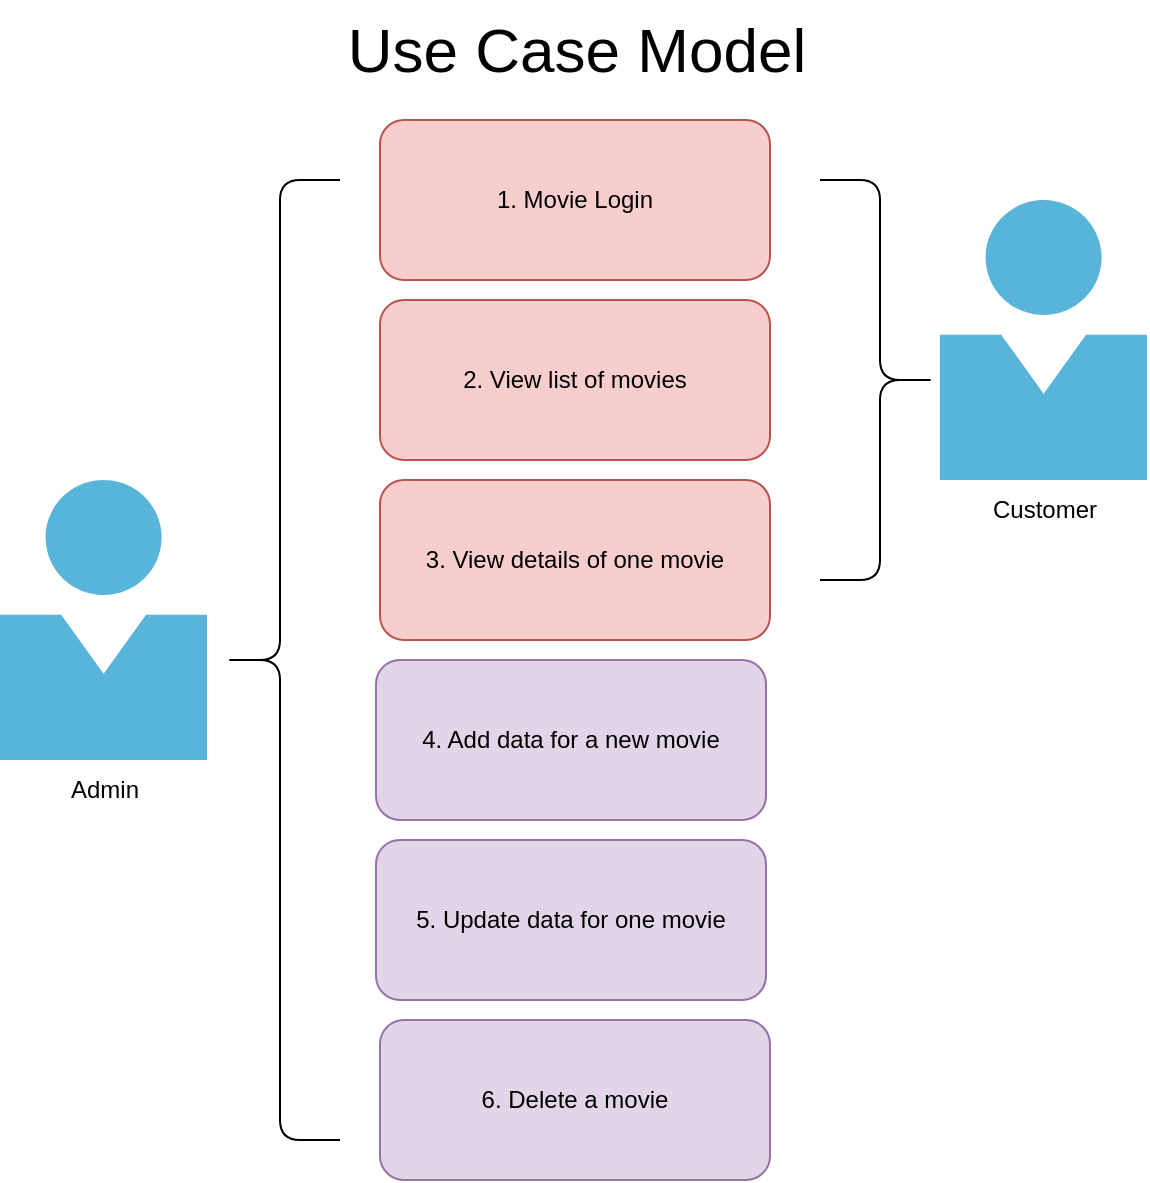 <mxfile version="23.0.1" type="device">
  <diagram name="Page-1" id="OclpIIvK60T-87HUuJKt">
    <mxGraphModel dx="1434" dy="738" grid="1" gridSize="10" guides="1" tooltips="1" connect="1" arrows="1" fold="1" page="1" pageScale="1" pageWidth="850" pageHeight="1100" math="0" shadow="0">
      <root>
        <mxCell id="0" />
        <mxCell id="1" parent="0" />
        <mxCell id="p7DtQNUJsWvajAgqIWX6-1" value="Use Case Model" style="text;html=1;align=center;verticalAlign=middle;resizable=0;points=[];autosize=1;strokeColor=none;fillColor=none;fontSize=31;" vertex="1" parent="1">
          <mxGeometry x="302.5" y="100" width="250" height="50" as="geometry" />
        </mxCell>
        <mxCell id="p7DtQNUJsWvajAgqIWX6-2" value="" style="image;aspect=fixed;html=1;points=[];align=center;fontSize=12;image=img/lib/mscae/Person.svg;imageBackground=none;" vertex="1" parent="1">
          <mxGeometry x="610" y="200" width="103.6" height="140" as="geometry" />
        </mxCell>
        <mxCell id="p7DtQNUJsWvajAgqIWX6-3" value="" style="image;sketch=0;aspect=fixed;html=1;points=[];align=center;fontSize=12;image=img/lib/mscae/Person.svg;" vertex="1" parent="1">
          <mxGeometry x="140" y="340" width="103.6" height="140" as="geometry" />
        </mxCell>
        <mxCell id="p7DtQNUJsWvajAgqIWX6-4" value="1. Movie Login" style="rounded=1;whiteSpace=wrap;html=1;fillColor=#f8cecc;strokeColor=#b85450;" vertex="1" parent="1">
          <mxGeometry x="330" y="160" width="195" height="80" as="geometry" />
        </mxCell>
        <mxCell id="p7DtQNUJsWvajAgqIWX6-5" value="2. View list of movies" style="rounded=1;whiteSpace=wrap;html=1;fillColor=#f8cecc;strokeColor=#b85450;" vertex="1" parent="1">
          <mxGeometry x="330" y="250" width="195" height="80" as="geometry" />
        </mxCell>
        <mxCell id="p7DtQNUJsWvajAgqIWX6-6" value="3. View details of one movie" style="rounded=1;whiteSpace=wrap;html=1;fillColor=#f8cecc;strokeColor=#b85450;" vertex="1" parent="1">
          <mxGeometry x="330" y="340" width="195" height="80" as="geometry" />
        </mxCell>
        <mxCell id="p7DtQNUJsWvajAgqIWX6-7" value="4. Add data for a new movie" style="rounded=1;whiteSpace=wrap;html=1;fillColor=#e1d5e7;strokeColor=#9673a6;" vertex="1" parent="1">
          <mxGeometry x="328" y="430" width="195" height="80" as="geometry" />
        </mxCell>
        <mxCell id="p7DtQNUJsWvajAgqIWX6-8" value="5. Update data for one movie" style="rounded=1;whiteSpace=wrap;html=1;fillColor=#e1d5e7;strokeColor=#9673a6;" vertex="1" parent="1">
          <mxGeometry x="328" y="520" width="195" height="80" as="geometry" />
        </mxCell>
        <mxCell id="p7DtQNUJsWvajAgqIWX6-9" value="6. Delete a movie" style="rounded=1;whiteSpace=wrap;html=1;fillColor=#e1d5e7;strokeColor=#9673a6;" vertex="1" parent="1">
          <mxGeometry x="330" y="610" width="195" height="80" as="geometry" />
        </mxCell>
        <mxCell id="p7DtQNUJsWvajAgqIWX6-10" value="" style="shape=curlyBracket;whiteSpace=wrap;html=1;rounded=1;flipH=1;labelPosition=right;verticalLabelPosition=middle;align=left;verticalAlign=middle;" vertex="1" parent="1">
          <mxGeometry x="550" y="190" width="60" height="200" as="geometry" />
        </mxCell>
        <mxCell id="p7DtQNUJsWvajAgqIWX6-11" value="" style="shape=curlyBracket;whiteSpace=wrap;html=1;rounded=1;labelPosition=left;verticalLabelPosition=middle;align=right;verticalAlign=middle;" vertex="1" parent="1">
          <mxGeometry x="250" y="190" width="60" height="480" as="geometry" />
        </mxCell>
        <mxCell id="p7DtQNUJsWvajAgqIWX6-13" value="Customer" style="text;html=1;align=center;verticalAlign=middle;resizable=0;points=[];autosize=1;strokeColor=none;fillColor=none;" vertex="1" parent="1">
          <mxGeometry x="621.8" y="340" width="80" height="30" as="geometry" />
        </mxCell>
        <mxCell id="p7DtQNUJsWvajAgqIWX6-14" value="Admin" style="text;html=1;align=center;verticalAlign=middle;resizable=0;points=[];autosize=1;strokeColor=none;fillColor=none;" vertex="1" parent="1">
          <mxGeometry x="161.8" y="480" width="60" height="30" as="geometry" />
        </mxCell>
      </root>
    </mxGraphModel>
  </diagram>
</mxfile>
